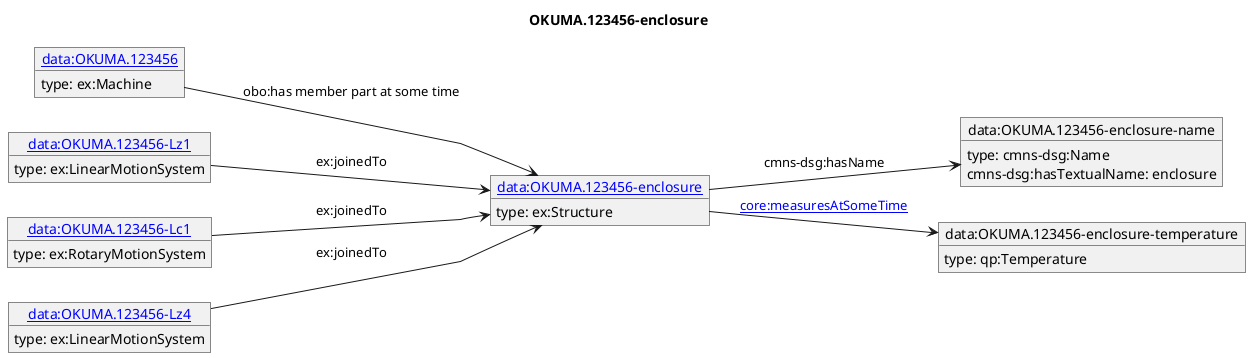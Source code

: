 @startuml
skinparam linetype polyline
left to right direction
title OKUMA.123456-enclosure
object "[[./OKUMA.123456-enclosure.html data:OKUMA.123456-enclosure]]" as o1 {
 type: ex:Structure 
}
object "data:OKUMA.123456-enclosure-name" as o2 {
 type: cmns-dsg:Name 
}
object "data:OKUMA.123456-enclosure-temperature" as o3 {
 type: qp:Temperature 
}
object "[[./OKUMA.123456.html data:OKUMA.123456]]" as o4 {
 type: ex:Machine 
}
object "[[./OKUMA.123456-Lz1.html data:OKUMA.123456-Lz1]]" as o5 {
 type: ex:LinearMotionSystem 
}
object "[[./OKUMA.123456-Lc1.html data:OKUMA.123456-Lc1]]" as o6 {
 type: ex:RotaryMotionSystem 
}
object "[[./OKUMA.123456-Lz4.html data:OKUMA.123456-Lz4]]" as o7 {
 type: ex:LinearMotionSystem 
}
o1 --> o2 : cmns-dsg:hasName
o2 : cmns-dsg:hasTextualName: enclosure
o1 --> o3 : [[https://spec.industrialontologies.org/ontology/core/Core/measuresAtSomeTime core:measuresAtSomeTime]]
o4 --> o1 : obo:has member part at some time
o5 --> o1 : ex:joinedTo
o6 --> o1 : ex:joinedTo
o7 --> o1 : ex:joinedTo
@enduml
